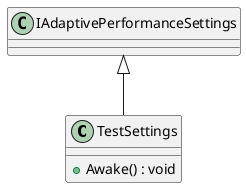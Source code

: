 @startuml
class TestSettings {
    + Awake() : void
}
IAdaptivePerformanceSettings <|-- TestSettings
@enduml
